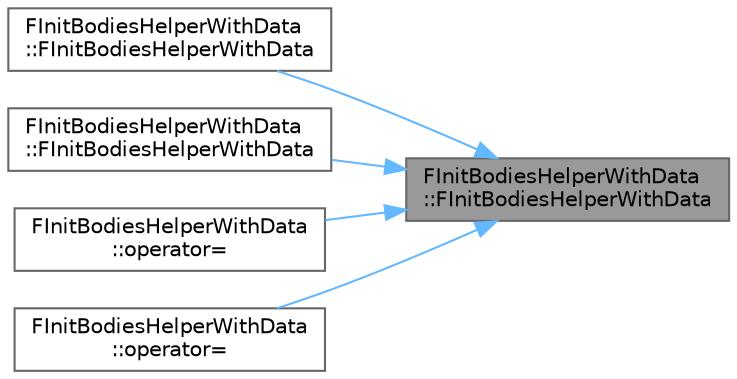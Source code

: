 digraph "FInitBodiesHelperWithData::FInitBodiesHelperWithData"
{
 // INTERACTIVE_SVG=YES
 // LATEX_PDF_SIZE
  bgcolor="transparent";
  edge [fontname=Helvetica,fontsize=10,labelfontname=Helvetica,labelfontsize=10];
  node [fontname=Helvetica,fontsize=10,shape=box,height=0.2,width=0.4];
  rankdir="RL";
  Node1 [id="Node000001",label="FInitBodiesHelperWithData\l::FInitBodiesHelperWithData",height=0.2,width=0.4,color="gray40", fillcolor="grey60", style="filled", fontcolor="black",tooltip=" "];
  Node1 -> Node2 [id="edge1_Node000001_Node000002",dir="back",color="steelblue1",style="solid",tooltip=" "];
  Node2 [id="Node000002",label="FInitBodiesHelperWithData\l::FInitBodiesHelperWithData",height=0.2,width=0.4,color="grey40", fillcolor="white", style="filled",URL="$d7/d7e/structFInitBodiesHelperWithData.html#a0f5f821a002e6830b5ad63dac5a1af89",tooltip=" "];
  Node1 -> Node3 [id="edge2_Node000001_Node000003",dir="back",color="steelblue1",style="solid",tooltip=" "];
  Node3 [id="Node000003",label="FInitBodiesHelperWithData\l::FInitBodiesHelperWithData",height=0.2,width=0.4,color="grey40", fillcolor="white", style="filled",URL="$d7/d7e/structFInitBodiesHelperWithData.html#a4f21f7468a4128b8f01c4a8bce074e0a",tooltip=" "];
  Node1 -> Node4 [id="edge3_Node000001_Node000004",dir="back",color="steelblue1",style="solid",tooltip=" "];
  Node4 [id="Node000004",label="FInitBodiesHelperWithData\l::operator=",height=0.2,width=0.4,color="grey40", fillcolor="white", style="filled",URL="$d7/d7e/structFInitBodiesHelperWithData.html#a2627b193161c2ba9418cbf06ef0f00b6",tooltip=" "];
  Node1 -> Node5 [id="edge4_Node000001_Node000005",dir="back",color="steelblue1",style="solid",tooltip=" "];
  Node5 [id="Node000005",label="FInitBodiesHelperWithData\l::operator=",height=0.2,width=0.4,color="grey40", fillcolor="white", style="filled",URL="$d7/d7e/structFInitBodiesHelperWithData.html#a97b99c115048c9c6cccbdd1bcea7b924",tooltip=" "];
}

